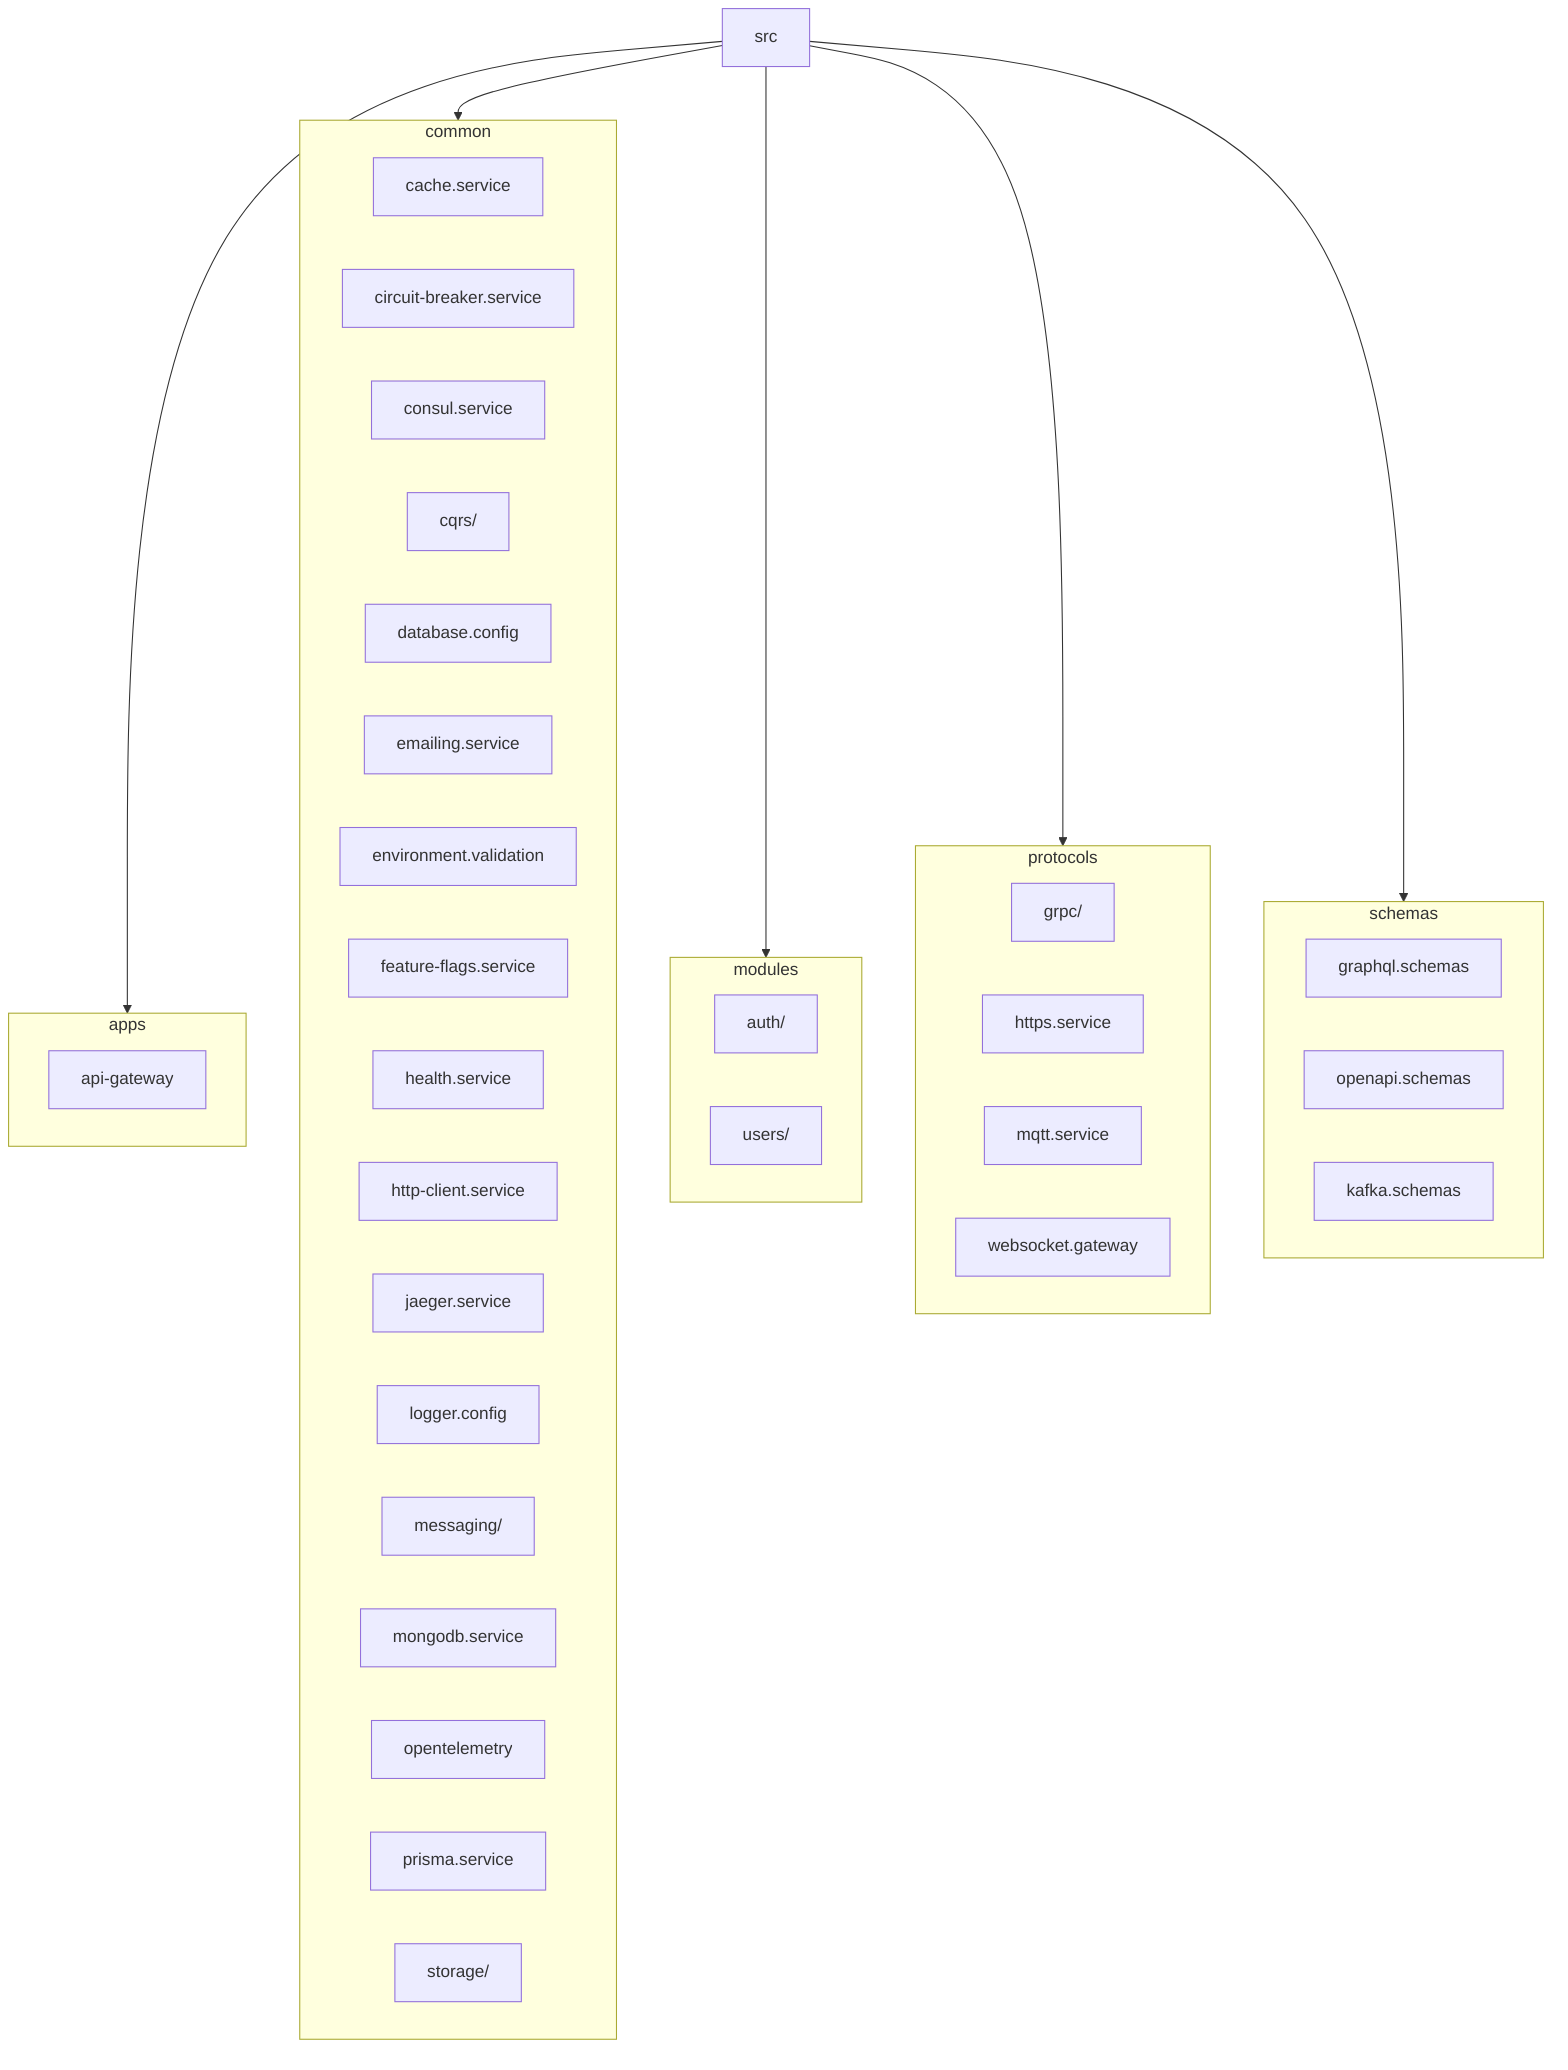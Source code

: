flowchart TB
  src --> apps
  src --> common
  src --> modules
  src --> protocols
  src --> schemas

  subgraph apps
    api[api-gateway]
  end

  subgraph common
    cache[cache.service]
    circuit[circuit-breaker.service]
    consul[consul.service]
    cqrs[cqrs/]
    dbconf[database.config]
    email[emailing.service]
    env[environment.validation]
    ff[feature-flags.service]
    health[health.service]
    http[http-client.service]
    jaeger[jaeger.service]
    logger[logger.config]
    messaging[messaging/]
    mongo[mongodb.service]
    otel[opentelemetry]
    prisma[prisma.service]
    storage[storage/]
  end

  subgraph modules
    auth[auth/]
    users[users/]
  end

  subgraph protocols
    grpc[grpc/]
    https[https.service]
    mqtt[mqtt.service]
    ws[websocket.gateway]
  end

  subgraph schemas
    gql[graphql.schemas]
    openapi[openapi.schemas]
    kafka[kafka.schemas]
  end